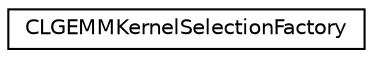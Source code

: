 digraph "Graphical Class Hierarchy"
{
 // LATEX_PDF_SIZE
  edge [fontname="Helvetica",fontsize="10",labelfontname="Helvetica",labelfontsize="10"];
  node [fontname="Helvetica",fontsize="10",shape=record];
  rankdir="LR";
  Node0 [label="CLGEMMKernelSelectionFactory",height=0.2,width=0.4,color="black", fillcolor="white", style="filled",URL="$classarm__compute_1_1cl__gemm_1_1_c_l_g_e_m_m_kernel_selection_factory.xhtml",tooltip="CLGEMMKernelSelection factory class."];
}

